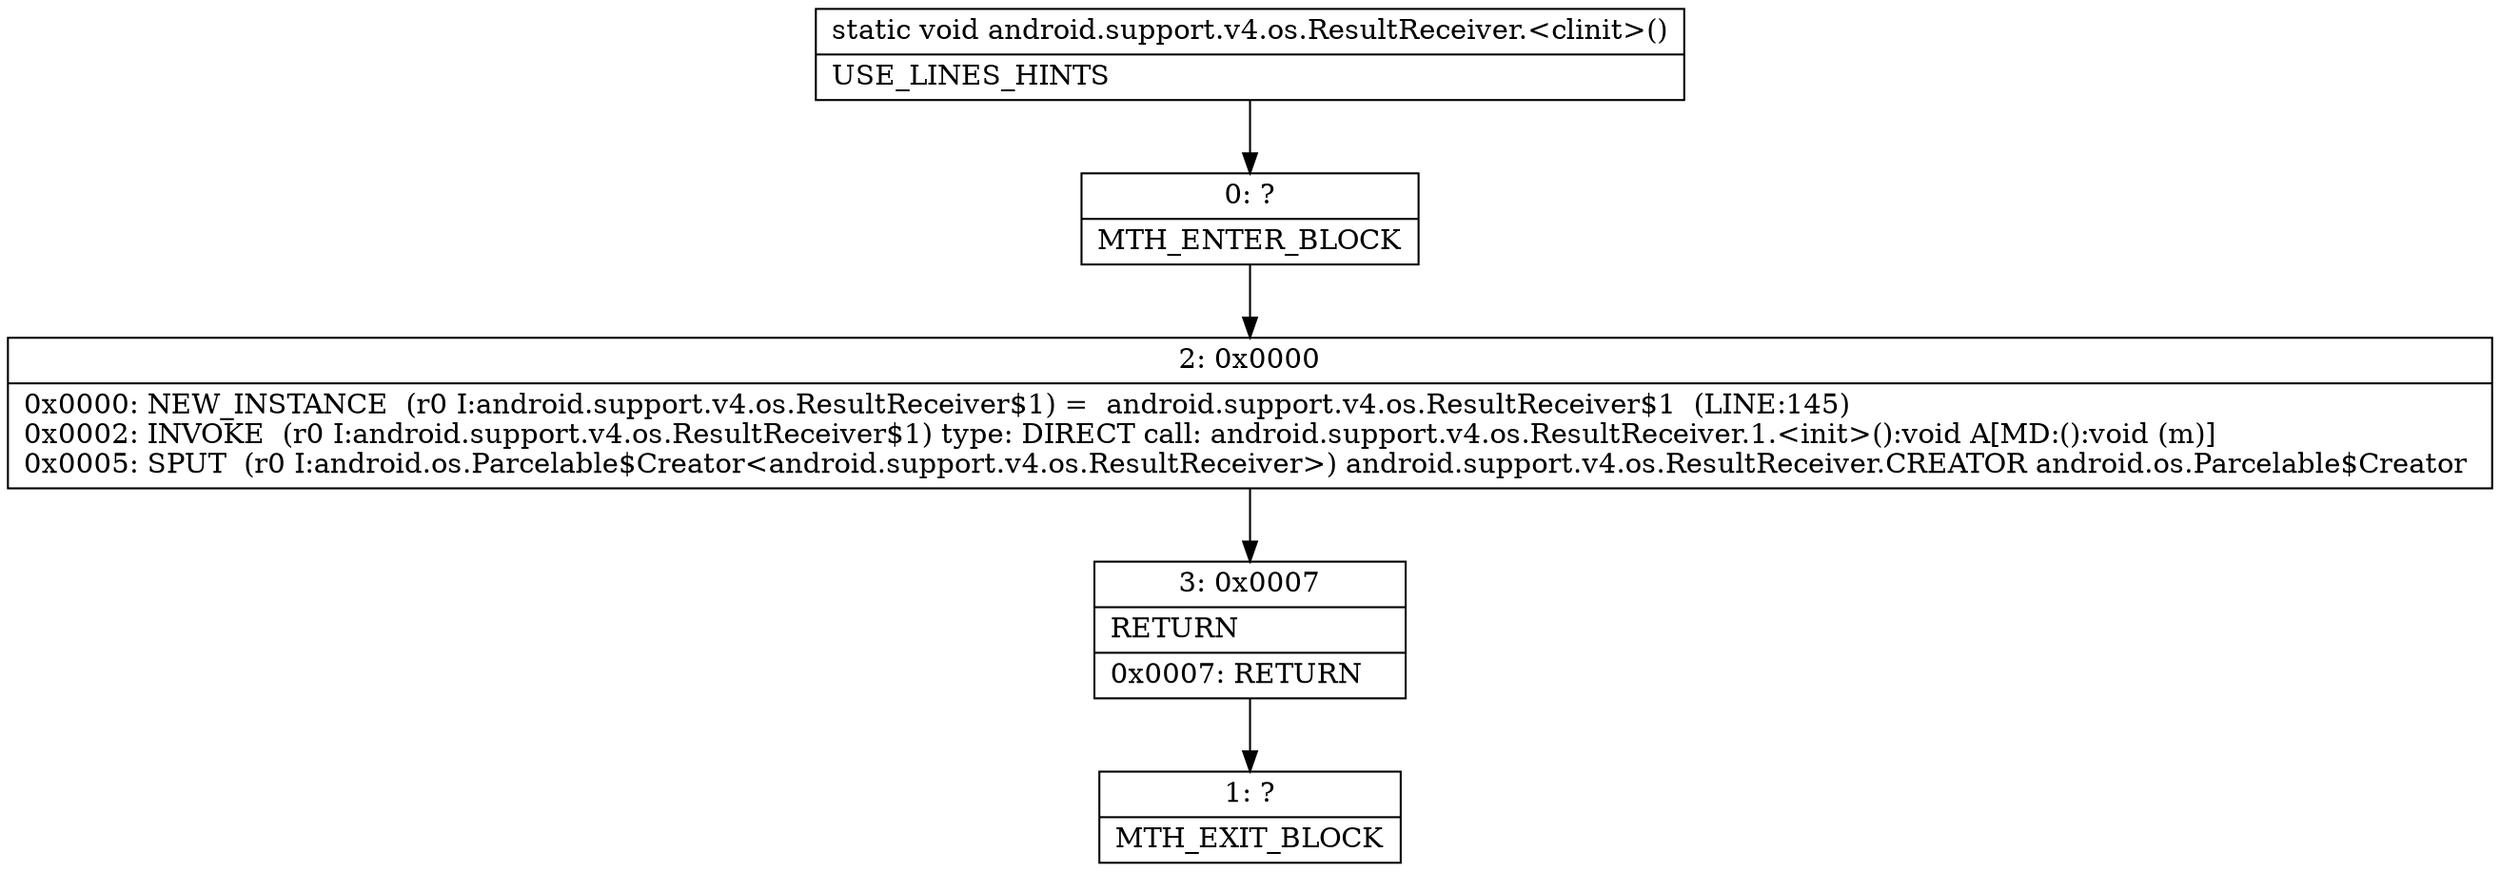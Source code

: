 digraph "CFG forandroid.support.v4.os.ResultReceiver.\<clinit\>()V" {
Node_0 [shape=record,label="{0\:\ ?|MTH_ENTER_BLOCK\l}"];
Node_2 [shape=record,label="{2\:\ 0x0000|0x0000: NEW_INSTANCE  (r0 I:android.support.v4.os.ResultReceiver$1) =  android.support.v4.os.ResultReceiver$1  (LINE:145)\l0x0002: INVOKE  (r0 I:android.support.v4.os.ResultReceiver$1) type: DIRECT call: android.support.v4.os.ResultReceiver.1.\<init\>():void A[MD:():void (m)]\l0x0005: SPUT  (r0 I:android.os.Parcelable$Creator\<android.support.v4.os.ResultReceiver\>) android.support.v4.os.ResultReceiver.CREATOR android.os.Parcelable$Creator \l}"];
Node_3 [shape=record,label="{3\:\ 0x0007|RETURN\l|0x0007: RETURN   \l}"];
Node_1 [shape=record,label="{1\:\ ?|MTH_EXIT_BLOCK\l}"];
MethodNode[shape=record,label="{static void android.support.v4.os.ResultReceiver.\<clinit\>()  | USE_LINES_HINTS\l}"];
MethodNode -> Node_0;Node_0 -> Node_2;
Node_2 -> Node_3;
Node_3 -> Node_1;
}

